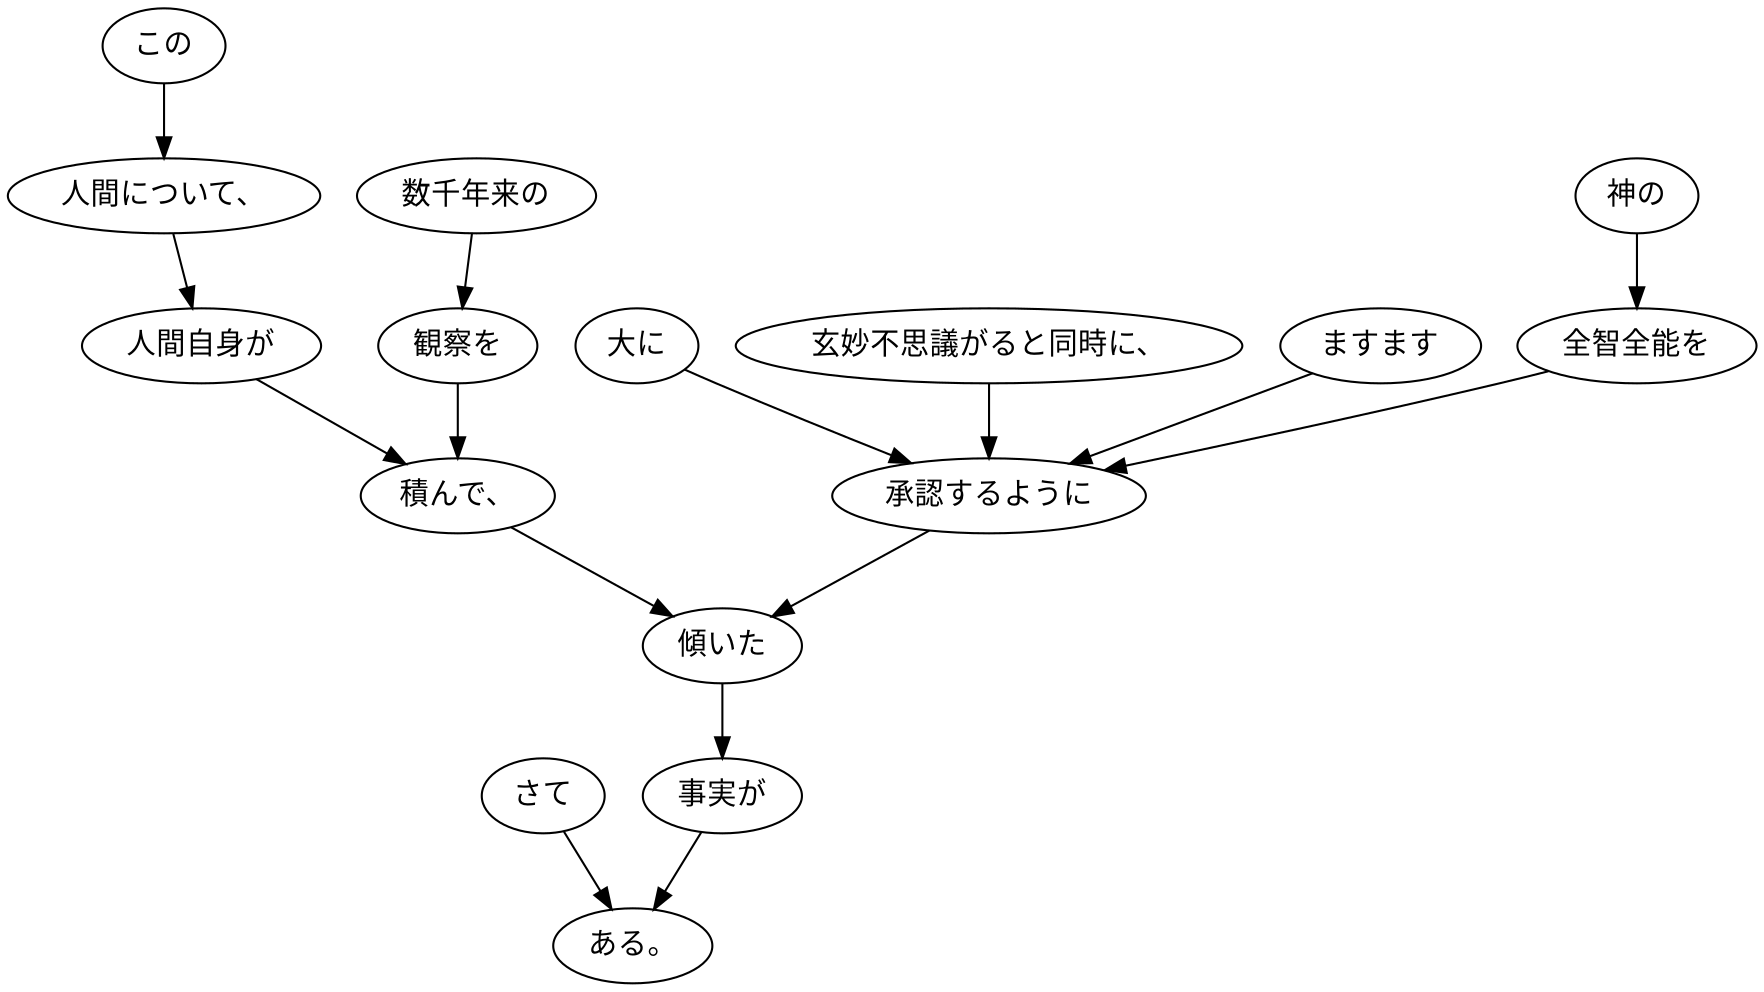 digraph graph2767 {
	node0 [label="さて"];
	node1 [label="この"];
	node2 [label="人間について、"];
	node3 [label="人間自身が"];
	node4 [label="数千年来の"];
	node5 [label="観察を"];
	node6 [label="積んで、"];
	node7 [label="大に"];
	node8 [label="玄妙不思議がると同時に、"];
	node9 [label="ますます"];
	node10 [label="神の"];
	node11 [label="全智全能を"];
	node12 [label="承認するように"];
	node13 [label="傾いた"];
	node14 [label="事実が"];
	node15 [label="ある。"];
	node0 -> node15;
	node1 -> node2;
	node2 -> node3;
	node3 -> node6;
	node4 -> node5;
	node5 -> node6;
	node6 -> node13;
	node7 -> node12;
	node8 -> node12;
	node9 -> node12;
	node10 -> node11;
	node11 -> node12;
	node12 -> node13;
	node13 -> node14;
	node14 -> node15;
}
